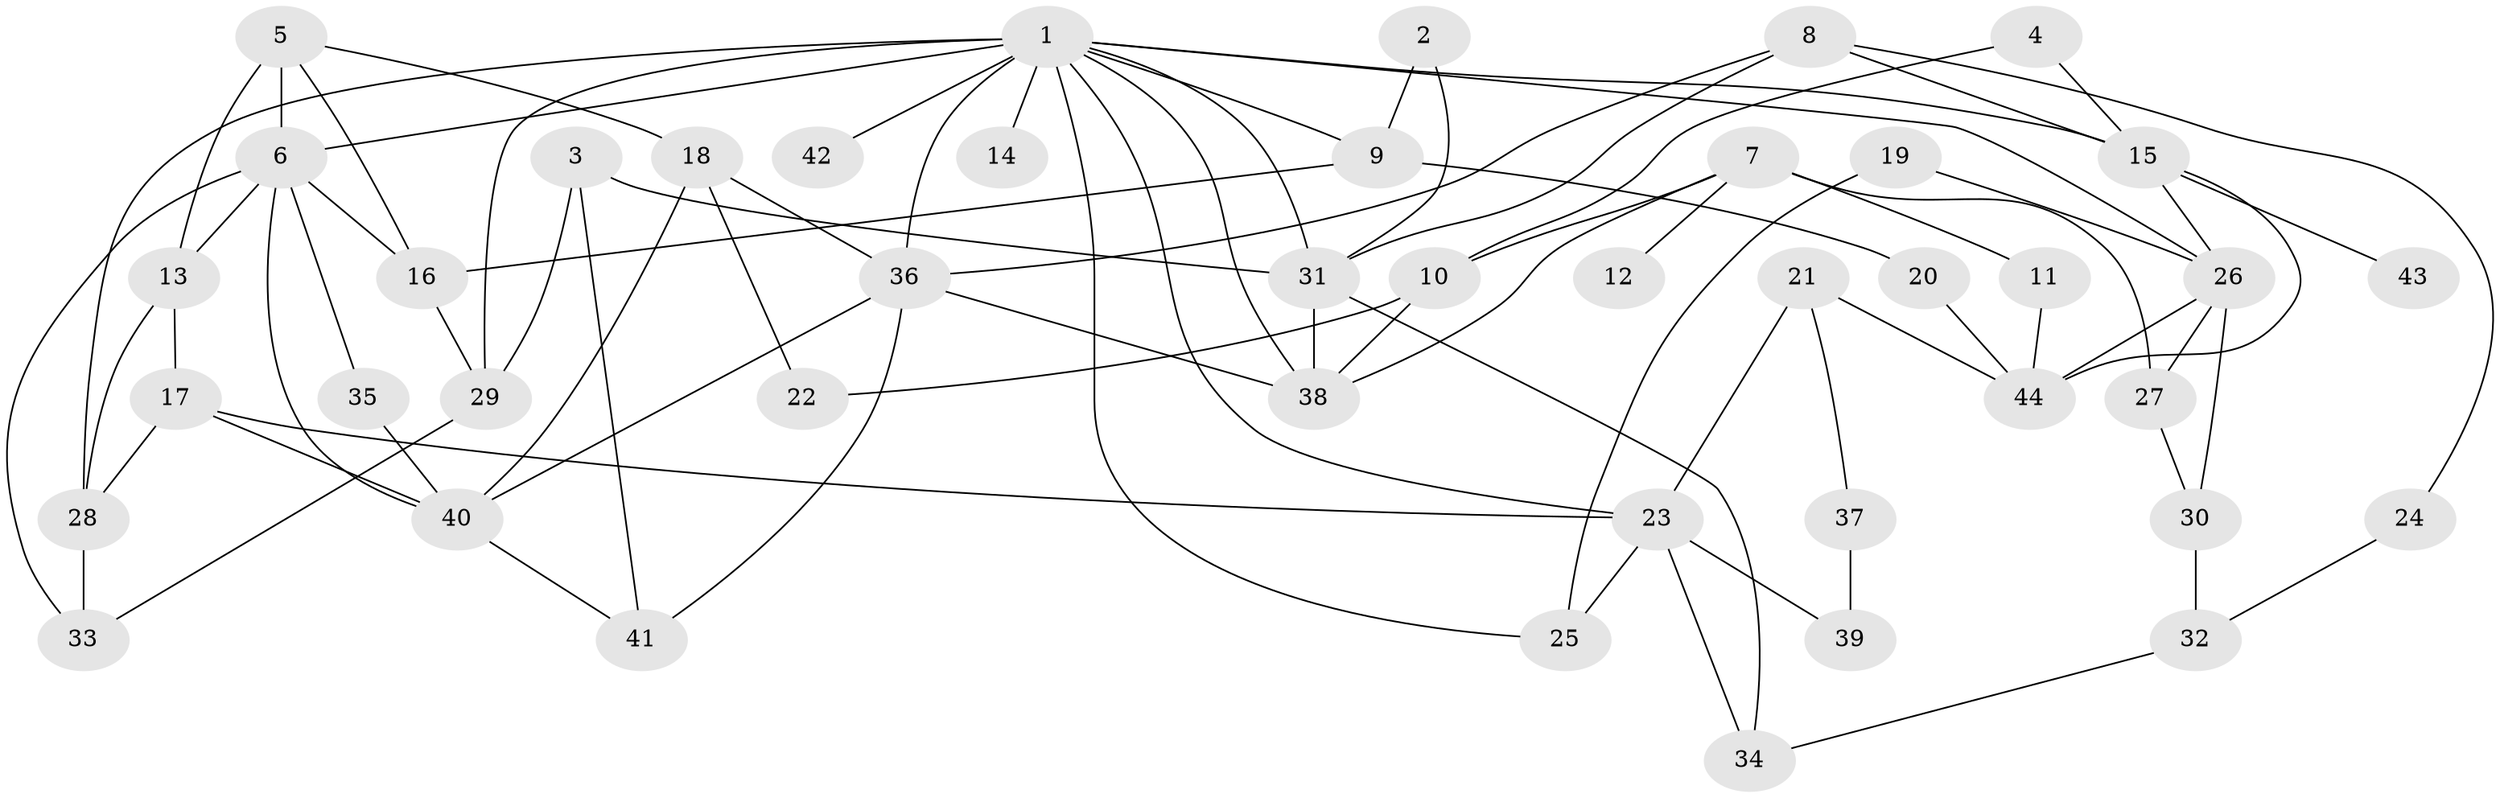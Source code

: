 // original degree distribution, {5: 0.08045977011494253, 11: 0.011494252873563218, 3: 0.25287356321839083, 2: 0.3218390804597701, 7: 0.022988505747126436, 6: 0.034482758620689655, 4: 0.11494252873563218, 1: 0.16091954022988506}
// Generated by graph-tools (version 1.1) at 2025/01/03/09/25 03:01:06]
// undirected, 44 vertices, 81 edges
graph export_dot {
graph [start="1"]
  node [color=gray90,style=filled];
  1;
  2;
  3;
  4;
  5;
  6;
  7;
  8;
  9;
  10;
  11;
  12;
  13;
  14;
  15;
  16;
  17;
  18;
  19;
  20;
  21;
  22;
  23;
  24;
  25;
  26;
  27;
  28;
  29;
  30;
  31;
  32;
  33;
  34;
  35;
  36;
  37;
  38;
  39;
  40;
  41;
  42;
  43;
  44;
  1 -- 6 [weight=1.0];
  1 -- 9 [weight=1.0];
  1 -- 14 [weight=1.0];
  1 -- 15 [weight=1.0];
  1 -- 23 [weight=1.0];
  1 -- 25 [weight=1.0];
  1 -- 26 [weight=1.0];
  1 -- 28 [weight=1.0];
  1 -- 29 [weight=1.0];
  1 -- 31 [weight=1.0];
  1 -- 36 [weight=1.0];
  1 -- 38 [weight=1.0];
  1 -- 42 [weight=2.0];
  2 -- 9 [weight=1.0];
  2 -- 31 [weight=1.0];
  3 -- 29 [weight=1.0];
  3 -- 31 [weight=1.0];
  3 -- 41 [weight=1.0];
  4 -- 10 [weight=1.0];
  4 -- 15 [weight=1.0];
  5 -- 6 [weight=1.0];
  5 -- 13 [weight=2.0];
  5 -- 16 [weight=1.0];
  5 -- 18 [weight=1.0];
  6 -- 13 [weight=1.0];
  6 -- 16 [weight=1.0];
  6 -- 33 [weight=1.0];
  6 -- 35 [weight=1.0];
  6 -- 40 [weight=1.0];
  7 -- 10 [weight=1.0];
  7 -- 11 [weight=1.0];
  7 -- 12 [weight=1.0];
  7 -- 27 [weight=1.0];
  7 -- 38 [weight=1.0];
  8 -- 15 [weight=1.0];
  8 -- 24 [weight=1.0];
  8 -- 31 [weight=1.0];
  8 -- 36 [weight=1.0];
  9 -- 16 [weight=1.0];
  9 -- 20 [weight=2.0];
  10 -- 22 [weight=1.0];
  10 -- 38 [weight=1.0];
  11 -- 44 [weight=1.0];
  13 -- 17 [weight=1.0];
  13 -- 28 [weight=1.0];
  15 -- 26 [weight=1.0];
  15 -- 43 [weight=1.0];
  15 -- 44 [weight=1.0];
  16 -- 29 [weight=1.0];
  17 -- 23 [weight=1.0];
  17 -- 28 [weight=1.0];
  17 -- 40 [weight=1.0];
  18 -- 22 [weight=1.0];
  18 -- 36 [weight=1.0];
  18 -- 40 [weight=1.0];
  19 -- 25 [weight=1.0];
  19 -- 26 [weight=1.0];
  20 -- 44 [weight=1.0];
  21 -- 23 [weight=1.0];
  21 -- 37 [weight=1.0];
  21 -- 44 [weight=1.0];
  23 -- 25 [weight=1.0];
  23 -- 34 [weight=1.0];
  23 -- 39 [weight=1.0];
  24 -- 32 [weight=1.0];
  26 -- 27 [weight=1.0];
  26 -- 30 [weight=1.0];
  26 -- 44 [weight=1.0];
  27 -- 30 [weight=1.0];
  28 -- 33 [weight=1.0];
  29 -- 33 [weight=1.0];
  30 -- 32 [weight=1.0];
  31 -- 34 [weight=1.0];
  31 -- 38 [weight=1.0];
  32 -- 34 [weight=1.0];
  35 -- 40 [weight=1.0];
  36 -- 38 [weight=1.0];
  36 -- 40 [weight=1.0];
  36 -- 41 [weight=1.0];
  37 -- 39 [weight=1.0];
  40 -- 41 [weight=1.0];
}
